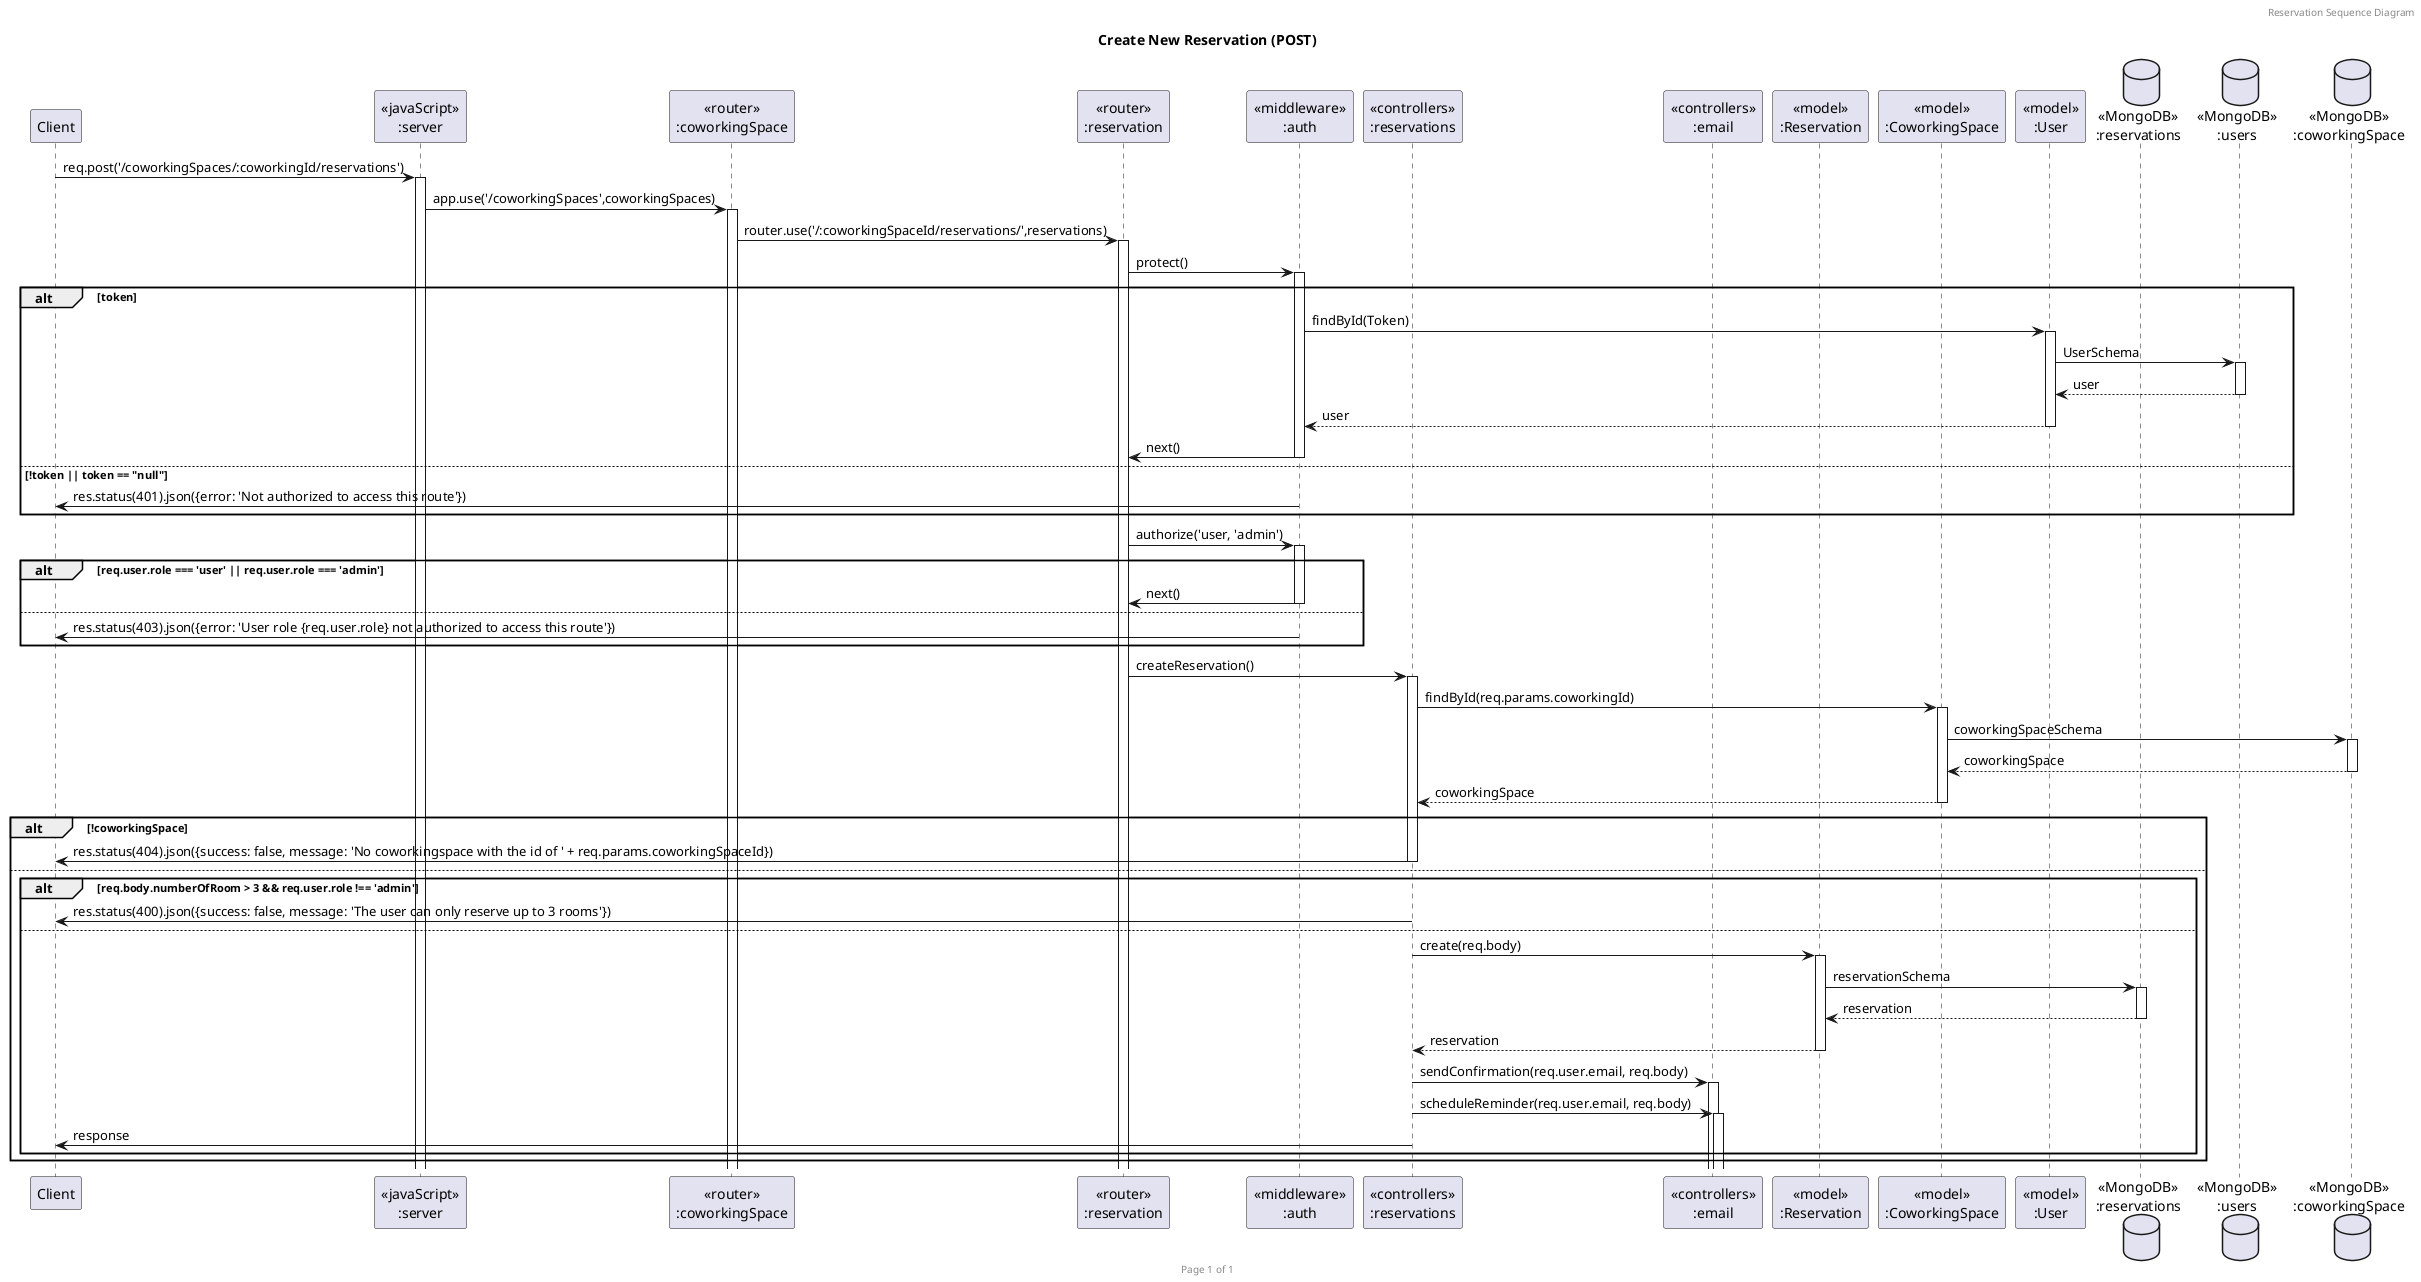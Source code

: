@startuml Create New Reservation (POST)

header Reservation Sequence Diagram
footer Page %page% of %lastpage%
title "Create New Reservation (POST)"

participant "Client" as client
participant "<<javaScript>>\n:server" as server
participant "<<router>>\n:coworkingSpace" as routerCoworkingSpace
participant "<<router>>\n:reservation" as routerReservation
participant "<<middleware>>\n:auth" as middlewareAuth
participant "<<controllers>>\n:reservations" as controllersReservation
participant "<<controllers>>\n:email" as controllersEmail
participant "<<model>>\n:Reservation" as modelReservation
participant "<<model>>\n:CoworkingSpace" as modelCoworkingSpace
participant "<<model>>\n:User" as modelUser
database "<<MongoDB>>\n:reservations" as ReservationsDatabase
database "<<MongoDB>>\n:users" as UsersDatabase
database "<<MongoDB>>\n:coworkingSpace" as CoworkingSpacesDatabase

client->server ++:req.post('/coworkingSpaces/:coworkingId/reservations')
server->routerCoworkingSpace ++:app.use('/coworkingSpaces',coworkingSpaces)
routerCoworkingSpace->routerReservation ++:router.use('/:coworkingSpaceId/reservations/',reservations)
routerReservation -> middlewareAuth ++:protect()
alt token
    middlewareAuth->modelUser ++:findById(Token)
    modelUser->UsersDatabase ++:UserSchema
    modelUser<--UsersDatabase --:user
    middlewareAuth<--modelUser --:user
    middlewareAuth -> routerReservation --:next()
else !token || token == "null"
    middlewareAuth -> client --:res.status(401).json({error: 'Not authorized to access this route'})
end
routerReservation -> middlewareAuth ++:authorize('user, 'admin')
alt req.user.role === 'user' || req.user.role === 'admin'
    middlewareAuth -> routerReservation --:next()
else
    middlewareAuth -> client --:res.status(403).json({error: 'User role {req.user.role} not authorized to access this route'})
end
routerReservation -> controllersReservation ++:createReservation()
controllersReservation->modelCoworkingSpace ++:findById(req.params.coworkingId)
modelCoworkingSpace->CoworkingSpacesDatabase ++:coworkingSpaceSchema
modelCoworkingSpace<--CoworkingSpacesDatabase --:coworkingSpace
controllersReservation<--modelCoworkingSpace --:coworkingSpace

alt !coworkingSpace
    controllersReservation->client --:res.status(404).json({success: false, message: 'No coworkingspace with the id of ' + req.params.coworkingSpaceId})
else

    alt req.body.numberOfRoom > 3 && req.user.role !== 'admin'
        controllersReservation->client --:res.status(400).json({success: false, message: 'The user can only reserve up to 3 rooms'})
    else
        controllersReservation->modelReservation ++:create(req.body)
        modelReservation ->ReservationsDatabase ++: reservationSchema
        ReservationsDatabase --> modelReservation --: reservation
        controllersReservation <-- modelReservation --: reservation

        controllersReservation->controllersEmail ++:sendConfirmation(req.user.email, req.body)
        controllersReservation->controllersEmail ++:scheduleReminder(req.user.email, req.body)

        controllersReservation->client --: response
    end
end
@enduml